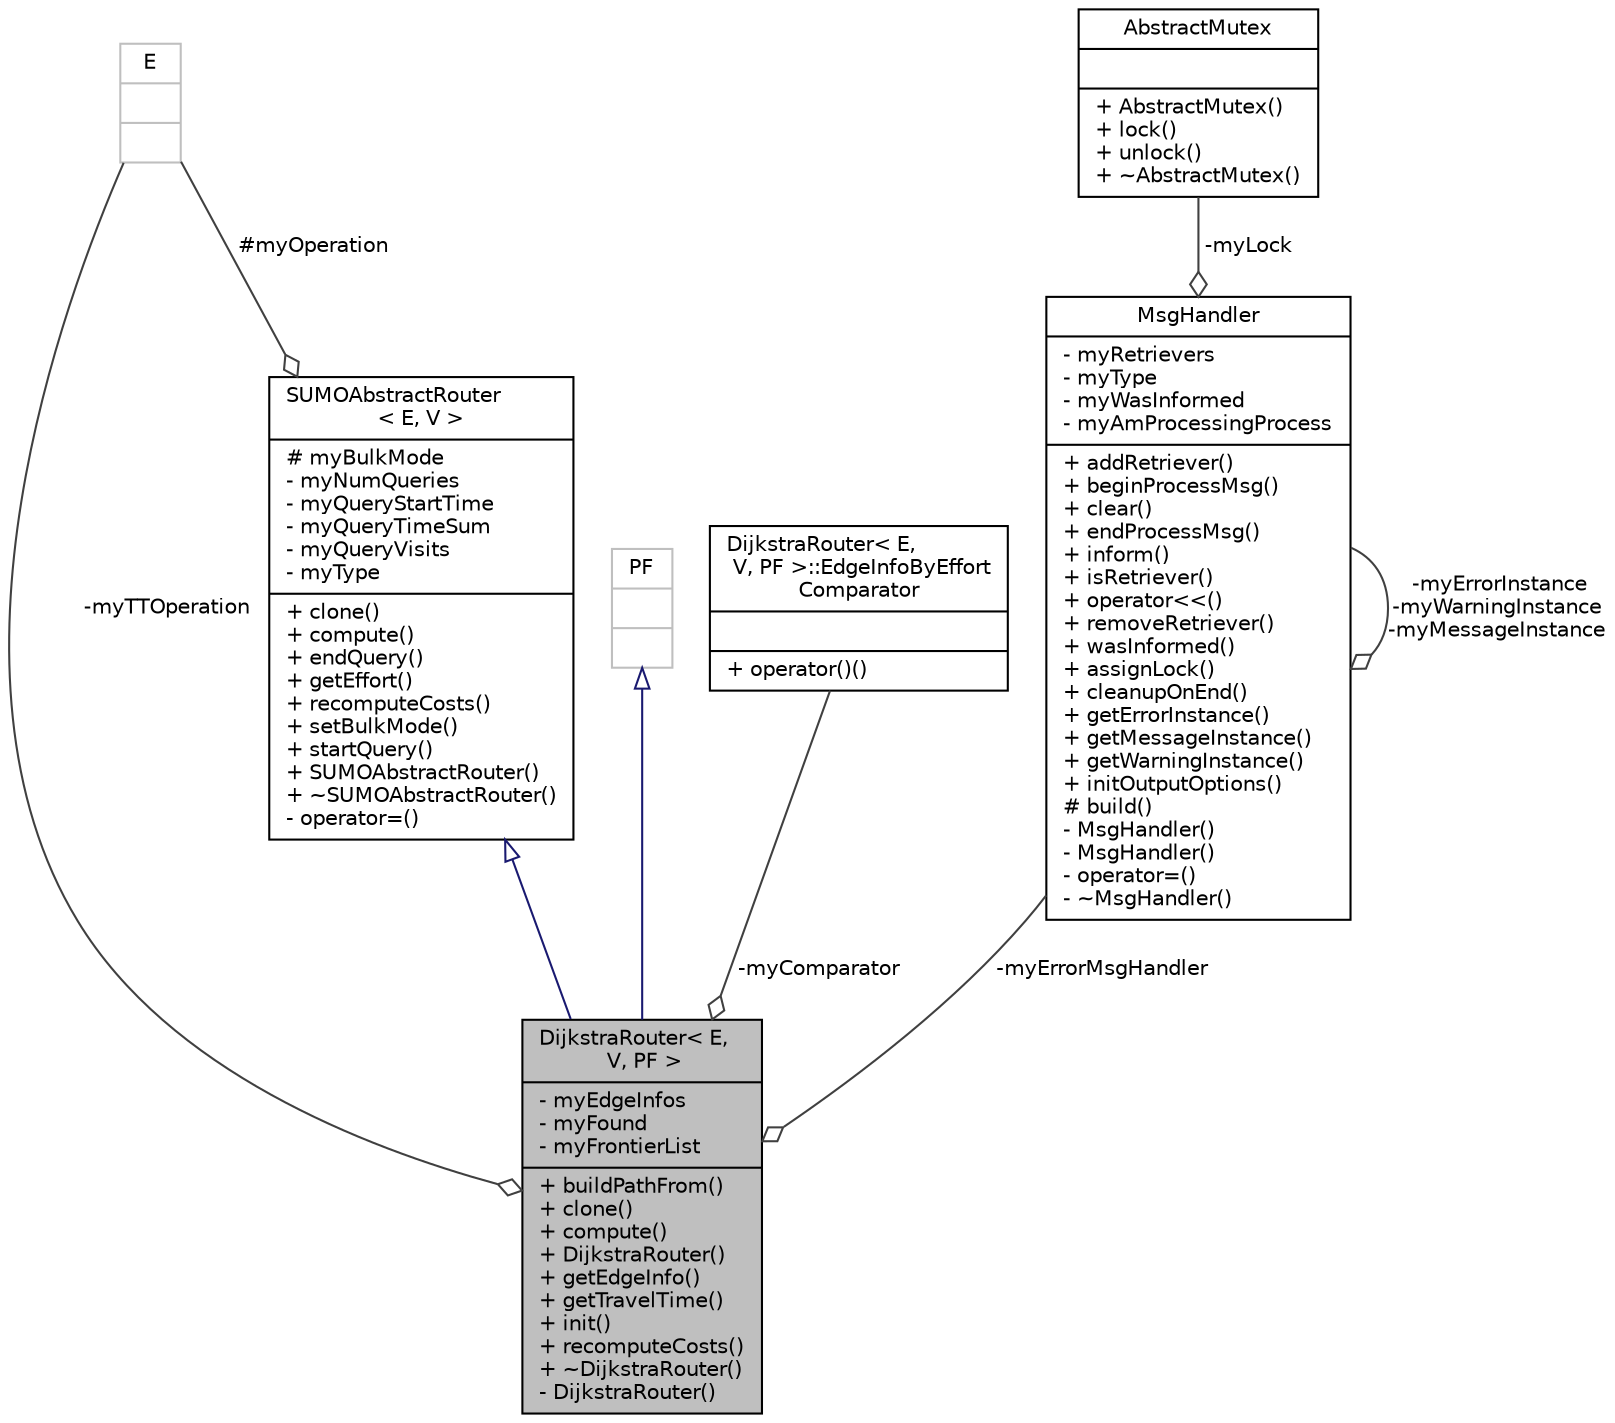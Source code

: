 digraph "DijkstraRouter&lt; E, V, PF &gt;"
{
  edge [fontname="Helvetica",fontsize="10",labelfontname="Helvetica",labelfontsize="10"];
  node [fontname="Helvetica",fontsize="10",shape=record];
  Node3 [label="{DijkstraRouter\< E,\l V, PF \>\n|- myEdgeInfos\l- myFound\l- myFrontierList\l|+ buildPathFrom()\l+ clone()\l+ compute()\l+ DijkstraRouter()\l+ getEdgeInfo()\l+ getTravelTime()\l+ init()\l+ recomputeCosts()\l+ ~DijkstraRouter()\l- DijkstraRouter()\l}",height=0.2,width=0.4,color="black", fillcolor="grey75", style="filled", fontcolor="black"];
  Node4 -> Node3 [dir="back",color="midnightblue",fontsize="10",style="solid",arrowtail="onormal",fontname="Helvetica"];
  Node4 [label="{SUMOAbstractRouter\l\< E, V \>\n|# myBulkMode\l- myNumQueries\l- myQueryStartTime\l- myQueryTimeSum\l- myQueryVisits\l- myType\l|+ clone()\l+ compute()\l+ endQuery()\l+ getEffort()\l+ recomputeCosts()\l+ setBulkMode()\l+ startQuery()\l+ SUMOAbstractRouter()\l+ ~SUMOAbstractRouter()\l- operator=()\l}",height=0.2,width=0.4,color="black", fillcolor="white", style="filled",URL="$d2/d23/class_s_u_m_o_abstract_router.html"];
  Node5 -> Node4 [color="grey25",fontsize="10",style="solid",label=" #myOperation" ,arrowhead="odiamond",fontname="Helvetica"];
  Node5 [label="{E\n||}",height=0.2,width=0.4,color="grey75", fillcolor="white", style="filled"];
  Node6 -> Node3 [dir="back",color="midnightblue",fontsize="10",style="solid",arrowtail="onormal",fontname="Helvetica"];
  Node6 [label="{PF\n||}",height=0.2,width=0.4,color="grey75", fillcolor="white", style="filled"];
  Node5 -> Node3 [color="grey25",fontsize="10",style="solid",label=" -myTTOperation" ,arrowhead="odiamond",fontname="Helvetica"];
  Node7 -> Node3 [color="grey25",fontsize="10",style="solid",label=" -myComparator" ,arrowhead="odiamond",fontname="Helvetica"];
  Node7 [label="{DijkstraRouter\< E,\l V, PF \>::EdgeInfoByEffort\lComparator\n||+ operator()()\l}",height=0.2,width=0.4,color="black", fillcolor="white", style="filled",URL="$d9/d37/class_dijkstra_router_1_1_edge_info_by_effort_comparator.html"];
  Node8 -> Node3 [color="grey25",fontsize="10",style="solid",label=" -myErrorMsgHandler" ,arrowhead="odiamond",fontname="Helvetica"];
  Node8 [label="{MsgHandler\n|- myRetrievers\l- myType\l- myWasInformed\l- myAmProcessingProcess\l|+ addRetriever()\l+ beginProcessMsg()\l+ clear()\l+ endProcessMsg()\l+ inform()\l+ isRetriever()\l+ operator\<\<()\l+ removeRetriever()\l+ wasInformed()\l+ assignLock()\l+ cleanupOnEnd()\l+ getErrorInstance()\l+ getMessageInstance()\l+ getWarningInstance()\l+ initOutputOptions()\l# build()\l- MsgHandler()\l- MsgHandler()\l- operator=()\l- ~MsgHandler()\l}",height=0.2,width=0.4,color="black", fillcolor="white", style="filled",URL="$d7/df6/class_msg_handler.html"];
  Node9 -> Node8 [color="grey25",fontsize="10",style="solid",label=" -myLock" ,arrowhead="odiamond",fontname="Helvetica"];
  Node9 [label="{AbstractMutex\n||+ AbstractMutex()\l+ lock()\l+ unlock()\l+ ~AbstractMutex()\l}",height=0.2,width=0.4,color="black", fillcolor="white", style="filled",URL="$d1/d30/class_abstract_mutex.html",tooltip="An abstract class for encapsulating mutex implementations. "];
  Node8 -> Node8 [color="grey25",fontsize="10",style="solid",label=" -myErrorInstance\n-myWarningInstance\n-myMessageInstance" ,arrowhead="odiamond",fontname="Helvetica"];
}
